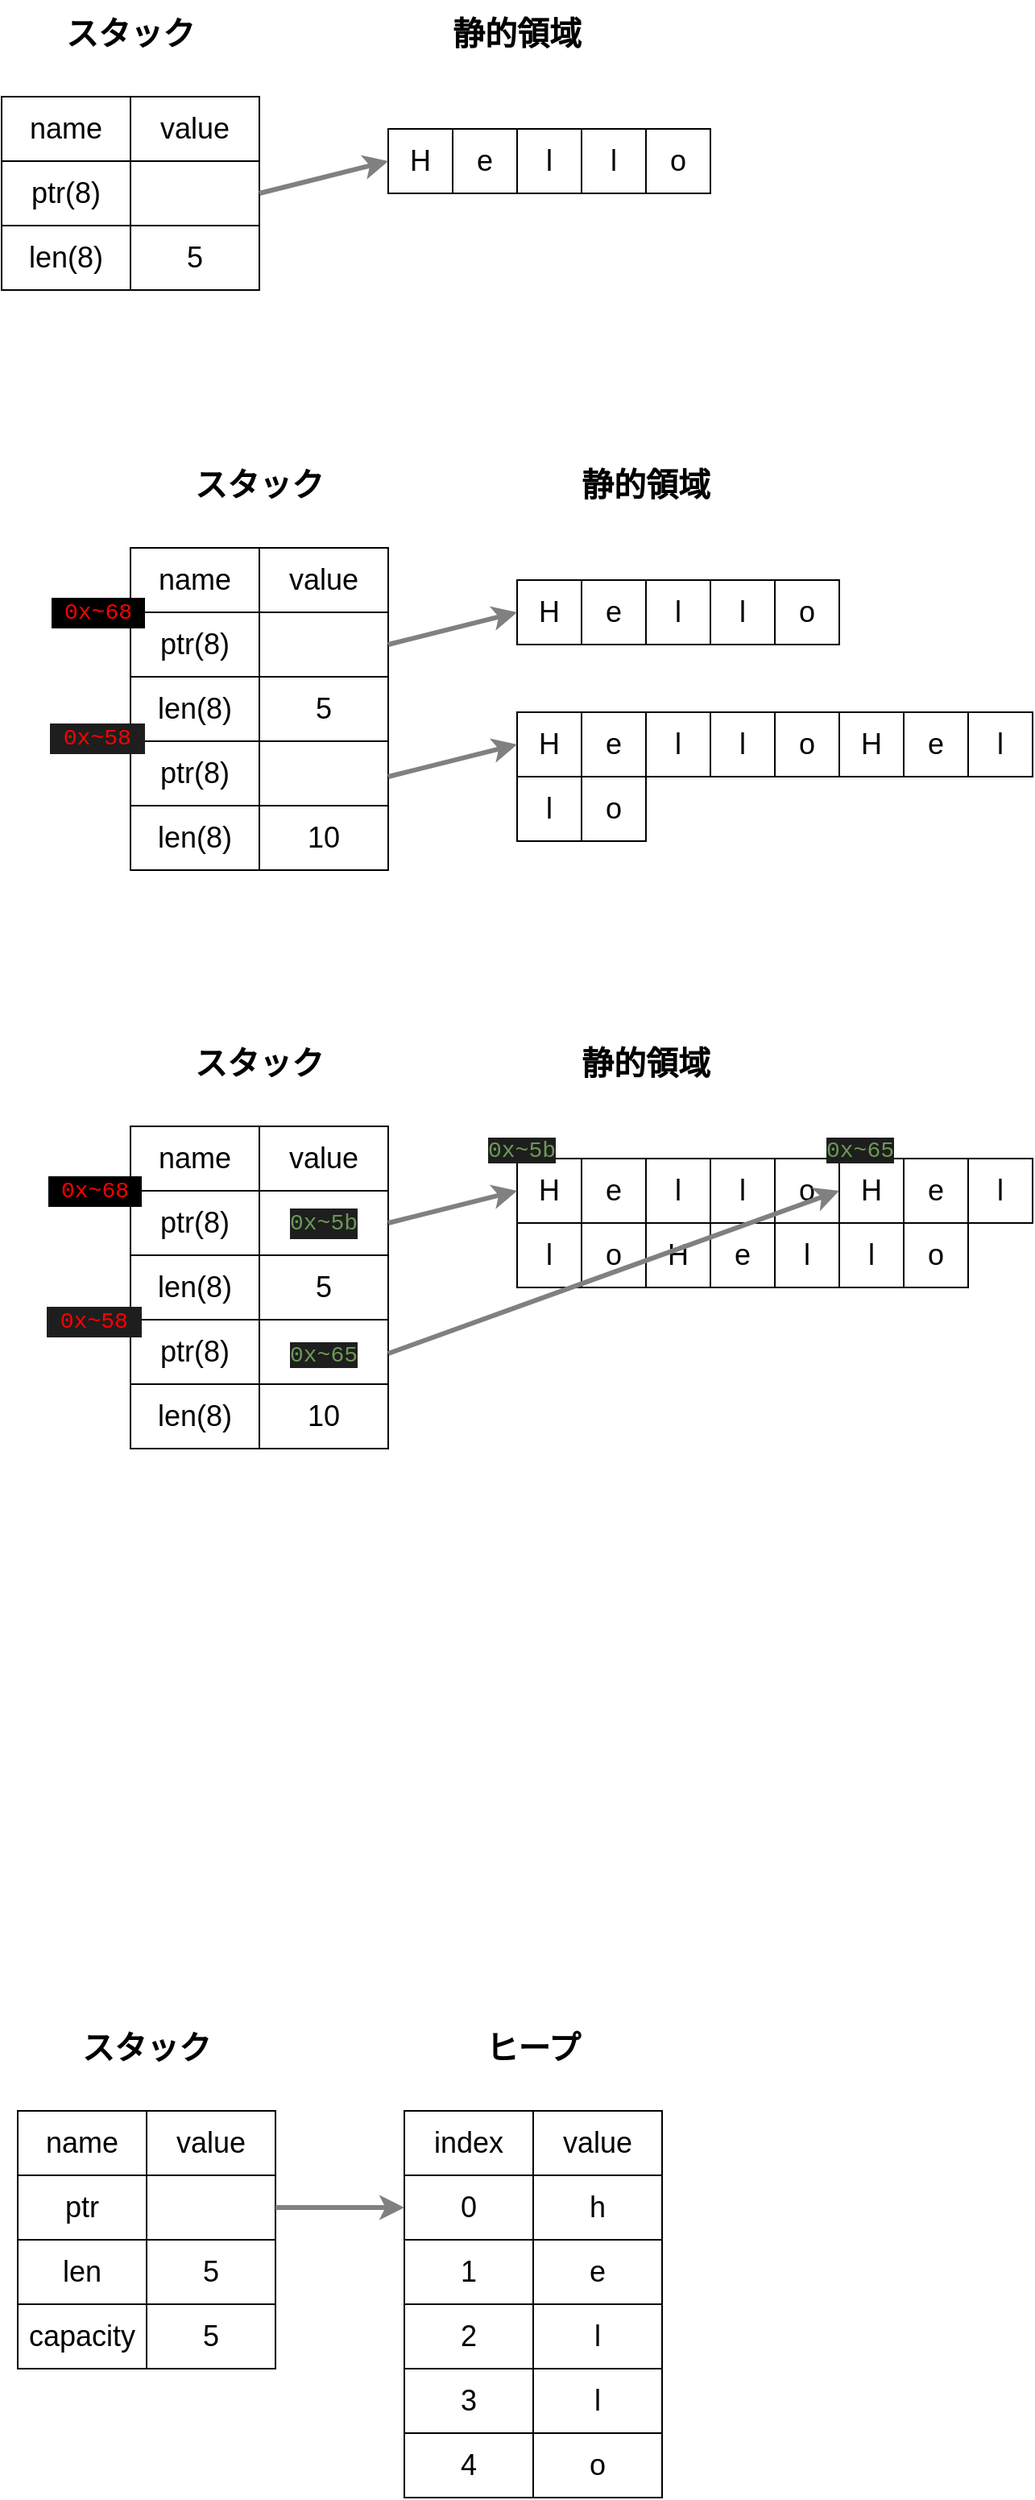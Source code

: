 <mxfile version="20.3.0" type="device"><diagram id="zS4W6ljIlVI0GxC6MDqh" name="ページ1"><mxGraphModel dx="782" dy="849" grid="1" gridSize="10" guides="1" tooltips="1" connect="1" arrows="1" fold="1" page="1" pageScale="1" pageWidth="827" pageHeight="1169" math="0" shadow="0"><root><mxCell id="0"/><mxCell id="1" parent="0"/><mxCell id="ZXPHXCJNHkGjTCaye1Q--1" value="name&lt;br style=&quot;font-size: 18px;&quot;&gt;" style="rounded=0;whiteSpace=wrap;html=1;fontSize=18;" parent="1" vertex="1"><mxGeometry x="90" y="1390" width="80" height="40" as="geometry"/></mxCell><mxCell id="ZXPHXCJNHkGjTCaye1Q--4" value="スタック" style="text;html=1;strokeColor=none;fillColor=none;align=center;verticalAlign=middle;whiteSpace=wrap;rounded=0;fontSize=20;fontStyle=1" parent="1" vertex="1"><mxGeometry x="90" y="1330" width="160" height="40" as="geometry"/></mxCell><mxCell id="ZXPHXCJNHkGjTCaye1Q--6" value="value" style="rounded=0;whiteSpace=wrap;html=1;fontSize=18;" parent="1" vertex="1"><mxGeometry x="170" y="1390" width="80" height="40" as="geometry"/></mxCell><mxCell id="ZXPHXCJNHkGjTCaye1Q--7" value="ptr" style="rounded=0;whiteSpace=wrap;html=1;fontSize=18;" parent="1" vertex="1"><mxGeometry x="90" y="1430" width="80" height="40" as="geometry"/></mxCell><mxCell id="ZXPHXCJNHkGjTCaye1Q--8" value="" style="rounded=0;whiteSpace=wrap;html=1;fontSize=18;" parent="1" vertex="1"><mxGeometry x="170" y="1430" width="80" height="40" as="geometry"/></mxCell><mxCell id="ZXPHXCJNHkGjTCaye1Q--9" value="len" style="rounded=0;whiteSpace=wrap;html=1;fontSize=18;" parent="1" vertex="1"><mxGeometry x="90" y="1470" width="80" height="40" as="geometry"/></mxCell><mxCell id="ZXPHXCJNHkGjTCaye1Q--10" value="5" style="rounded=0;whiteSpace=wrap;html=1;fontSize=18;" parent="1" vertex="1"><mxGeometry x="170" y="1470" width="80" height="40" as="geometry"/></mxCell><mxCell id="ZXPHXCJNHkGjTCaye1Q--11" value="capacity" style="rounded=0;whiteSpace=wrap;html=1;fontSize=18;" parent="1" vertex="1"><mxGeometry x="90" y="1510" width="80" height="40" as="geometry"/></mxCell><mxCell id="ZXPHXCJNHkGjTCaye1Q--14" value="5" style="rounded=0;whiteSpace=wrap;html=1;fontSize=18;" parent="1" vertex="1"><mxGeometry x="170" y="1510" width="80" height="40" as="geometry"/></mxCell><mxCell id="ZXPHXCJNHkGjTCaye1Q--15" value="ヒープ" style="text;html=1;strokeColor=none;fillColor=none;align=center;verticalAlign=middle;whiteSpace=wrap;rounded=0;fontSize=20;fontStyle=1" parent="1" vertex="1"><mxGeometry x="330" y="1330" width="160" height="40" as="geometry"/></mxCell><mxCell id="ZXPHXCJNHkGjTCaye1Q--16" value="index" style="rounded=0;whiteSpace=wrap;html=1;fontSize=18;" parent="1" vertex="1"><mxGeometry x="330" y="1390" width="80" height="40" as="geometry"/></mxCell><mxCell id="ZXPHXCJNHkGjTCaye1Q--17" value="value" style="rounded=0;whiteSpace=wrap;html=1;fontSize=18;" parent="1" vertex="1"><mxGeometry x="410" y="1390" width="80" height="40" as="geometry"/></mxCell><mxCell id="ZXPHXCJNHkGjTCaye1Q--18" value="0" style="rounded=0;whiteSpace=wrap;html=1;fontSize=18;" parent="1" vertex="1"><mxGeometry x="330" y="1430" width="80" height="40" as="geometry"/></mxCell><mxCell id="ZXPHXCJNHkGjTCaye1Q--19" value="h" style="rounded=0;whiteSpace=wrap;html=1;fontSize=18;" parent="1" vertex="1"><mxGeometry x="410" y="1430" width="80" height="40" as="geometry"/></mxCell><mxCell id="ZXPHXCJNHkGjTCaye1Q--20" value="1" style="rounded=0;whiteSpace=wrap;html=1;fontSize=18;" parent="1" vertex="1"><mxGeometry x="330" y="1470" width="80" height="40" as="geometry"/></mxCell><mxCell id="ZXPHXCJNHkGjTCaye1Q--21" value="e" style="rounded=0;whiteSpace=wrap;html=1;fontSize=18;" parent="1" vertex="1"><mxGeometry x="410" y="1470" width="80" height="40" as="geometry"/></mxCell><mxCell id="ZXPHXCJNHkGjTCaye1Q--22" value="2" style="rounded=0;whiteSpace=wrap;html=1;fontSize=18;" parent="1" vertex="1"><mxGeometry x="330" y="1510" width="80" height="40" as="geometry"/></mxCell><mxCell id="ZXPHXCJNHkGjTCaye1Q--23" value="l" style="rounded=0;whiteSpace=wrap;html=1;fontSize=18;" parent="1" vertex="1"><mxGeometry x="410" y="1510" width="80" height="40" as="geometry"/></mxCell><mxCell id="ZXPHXCJNHkGjTCaye1Q--24" value="3" style="rounded=0;whiteSpace=wrap;html=1;fontSize=18;" parent="1" vertex="1"><mxGeometry x="330" y="1550" width="80" height="40" as="geometry"/></mxCell><mxCell id="ZXPHXCJNHkGjTCaye1Q--25" value="l" style="rounded=0;whiteSpace=wrap;html=1;fontSize=18;" parent="1" vertex="1"><mxGeometry x="410" y="1550" width="80" height="40" as="geometry"/></mxCell><mxCell id="ZXPHXCJNHkGjTCaye1Q--26" value="4" style="rounded=0;whiteSpace=wrap;html=1;fontSize=18;" parent="1" vertex="1"><mxGeometry x="330" y="1590" width="80" height="40" as="geometry"/></mxCell><mxCell id="ZXPHXCJNHkGjTCaye1Q--27" value="o" style="rounded=0;whiteSpace=wrap;html=1;fontSize=18;" parent="1" vertex="1"><mxGeometry x="410" y="1590" width="80" height="40" as="geometry"/></mxCell><mxCell id="ZXPHXCJNHkGjTCaye1Q--28" value="" style="endArrow=classic;html=1;rounded=0;fontSize=18;exitX=1;exitY=0.5;exitDx=0;exitDy=0;entryX=0;entryY=0.5;entryDx=0;entryDy=0;strokeWidth=3;strokeColor=#808080;" parent="1" source="ZXPHXCJNHkGjTCaye1Q--8" target="ZXPHXCJNHkGjTCaye1Q--18" edge="1"><mxGeometry width="50" height="50" relative="1" as="geometry"><mxPoint x="390" y="1690" as="sourcePoint"/><mxPoint x="440" y="1640" as="targetPoint"/></mxGeometry></mxCell><mxCell id="dWXtiRq15ooGK0iZ07Gm-1" value="name&lt;br style=&quot;font-size: 18px;&quot;&gt;" style="rounded=0;whiteSpace=wrap;html=1;fontSize=18;" parent="1" vertex="1"><mxGeometry x="80" y="140" width="80" height="40" as="geometry"/></mxCell><mxCell id="dWXtiRq15ooGK0iZ07Gm-2" value="スタック" style="text;html=1;strokeColor=none;fillColor=none;align=center;verticalAlign=middle;whiteSpace=wrap;rounded=0;fontSize=20;fontStyle=1" parent="1" vertex="1"><mxGeometry x="80" y="80" width="160" height="40" as="geometry"/></mxCell><mxCell id="dWXtiRq15ooGK0iZ07Gm-3" value="value" style="rounded=0;whiteSpace=wrap;html=1;fontSize=18;" parent="1" vertex="1"><mxGeometry x="160" y="140" width="80" height="40" as="geometry"/></mxCell><mxCell id="dWXtiRq15ooGK0iZ07Gm-4" value="ptr(8)" style="rounded=0;whiteSpace=wrap;html=1;fontSize=18;" parent="1" vertex="1"><mxGeometry x="80" y="180" width="80" height="40" as="geometry"/></mxCell><mxCell id="dWXtiRq15ooGK0iZ07Gm-5" value="" style="rounded=0;whiteSpace=wrap;html=1;fontSize=18;" parent="1" vertex="1"><mxGeometry x="160" y="180" width="80" height="40" as="geometry"/></mxCell><mxCell id="dWXtiRq15ooGK0iZ07Gm-6" value="len(8)" style="rounded=0;whiteSpace=wrap;html=1;fontSize=18;" parent="1" vertex="1"><mxGeometry x="80" y="220" width="80" height="40" as="geometry"/></mxCell><mxCell id="dWXtiRq15ooGK0iZ07Gm-7" value="5" style="rounded=0;whiteSpace=wrap;html=1;fontSize=18;" parent="1" vertex="1"><mxGeometry x="160" y="220" width="80" height="40" as="geometry"/></mxCell><mxCell id="dWXtiRq15ooGK0iZ07Gm-10" value="静的領域" style="text;html=1;strokeColor=none;fillColor=none;align=center;verticalAlign=middle;whiteSpace=wrap;rounded=0;fontSize=20;fontStyle=1" parent="1" vertex="1"><mxGeometry x="320" y="80" width="160" height="40" as="geometry"/></mxCell><mxCell id="dWXtiRq15ooGK0iZ07Gm-13" value="H" style="rounded=0;whiteSpace=wrap;html=1;fontSize=18;" parent="1" vertex="1"><mxGeometry x="320" y="160" width="40" height="40" as="geometry"/></mxCell><mxCell id="dWXtiRq15ooGK0iZ07Gm-23" value="" style="endArrow=classic;html=1;rounded=0;fontSize=18;exitX=1;exitY=0.5;exitDx=0;exitDy=0;entryX=0;entryY=0.5;entryDx=0;entryDy=0;strokeWidth=3;strokeColor=#808080;" parent="1" source="dWXtiRq15ooGK0iZ07Gm-5" target="dWXtiRq15ooGK0iZ07Gm-13" edge="1"><mxGeometry width="50" height="50" relative="1" as="geometry"><mxPoint x="380" y="440" as="sourcePoint"/><mxPoint x="430" y="390" as="targetPoint"/></mxGeometry></mxCell><mxCell id="dWXtiRq15ooGK0iZ07Gm-24" value="e" style="rounded=0;whiteSpace=wrap;html=1;fontSize=18;" parent="1" vertex="1"><mxGeometry x="360" y="160" width="40" height="40" as="geometry"/></mxCell><mxCell id="dWXtiRq15ooGK0iZ07Gm-25" value="o" style="rounded=0;whiteSpace=wrap;html=1;fontSize=18;" parent="1" vertex="1"><mxGeometry x="480" y="160" width="40" height="40" as="geometry"/></mxCell><mxCell id="dWXtiRq15ooGK0iZ07Gm-26" value="l" style="rounded=0;whiteSpace=wrap;html=1;fontSize=18;" parent="1" vertex="1"><mxGeometry x="440" y="160" width="40" height="40" as="geometry"/></mxCell><mxCell id="dWXtiRq15ooGK0iZ07Gm-27" value="l" style="rounded=0;whiteSpace=wrap;html=1;fontSize=18;" parent="1" vertex="1"><mxGeometry x="400" y="160" width="40" height="40" as="geometry"/></mxCell><mxCell id="ghMarFrmEa91V6PD1wLy-1" value="name&lt;br style=&quot;font-size: 18px;&quot;&gt;" style="rounded=0;whiteSpace=wrap;html=1;fontSize=18;" parent="1" vertex="1"><mxGeometry x="160" y="420" width="80" height="40" as="geometry"/></mxCell><mxCell id="ghMarFrmEa91V6PD1wLy-2" value="スタック" style="text;html=1;strokeColor=none;fillColor=none;align=center;verticalAlign=middle;whiteSpace=wrap;rounded=0;fontSize=20;fontStyle=1" parent="1" vertex="1"><mxGeometry x="160" y="360" width="160" height="40" as="geometry"/></mxCell><mxCell id="ghMarFrmEa91V6PD1wLy-3" value="value" style="rounded=0;whiteSpace=wrap;html=1;fontSize=18;" parent="1" vertex="1"><mxGeometry x="240" y="420" width="80" height="40" as="geometry"/></mxCell><mxCell id="ghMarFrmEa91V6PD1wLy-4" value="ptr(8)" style="rounded=0;whiteSpace=wrap;html=1;fontSize=18;" parent="1" vertex="1"><mxGeometry x="160" y="460" width="80" height="40" as="geometry"/></mxCell><mxCell id="ghMarFrmEa91V6PD1wLy-5" value="" style="rounded=0;whiteSpace=wrap;html=1;fontSize=18;" parent="1" vertex="1"><mxGeometry x="240" y="460" width="80" height="40" as="geometry"/></mxCell><mxCell id="ghMarFrmEa91V6PD1wLy-6" value="len(8)" style="rounded=0;whiteSpace=wrap;html=1;fontSize=18;" parent="1" vertex="1"><mxGeometry x="160" y="500" width="80" height="40" as="geometry"/></mxCell><mxCell id="ghMarFrmEa91V6PD1wLy-7" value="5" style="rounded=0;whiteSpace=wrap;html=1;fontSize=18;" parent="1" vertex="1"><mxGeometry x="240" y="500" width="80" height="40" as="geometry"/></mxCell><mxCell id="ghMarFrmEa91V6PD1wLy-8" value="静的領域" style="text;html=1;strokeColor=none;fillColor=none;align=center;verticalAlign=middle;whiteSpace=wrap;rounded=0;fontSize=20;fontStyle=1" parent="1" vertex="1"><mxGeometry x="400" y="360" width="160" height="40" as="geometry"/></mxCell><mxCell id="ghMarFrmEa91V6PD1wLy-9" value="H" style="rounded=0;whiteSpace=wrap;html=1;fontSize=18;" parent="1" vertex="1"><mxGeometry x="400" y="440" width="40" height="40" as="geometry"/></mxCell><mxCell id="ghMarFrmEa91V6PD1wLy-10" value="" style="endArrow=classic;html=1;rounded=0;fontSize=18;exitX=1;exitY=0.5;exitDx=0;exitDy=0;entryX=0;entryY=0.5;entryDx=0;entryDy=0;strokeWidth=3;strokeColor=#808080;" parent="1" source="ghMarFrmEa91V6PD1wLy-5" target="ghMarFrmEa91V6PD1wLy-9" edge="1"><mxGeometry width="50" height="50" relative="1" as="geometry"><mxPoint x="460" y="720" as="sourcePoint"/><mxPoint x="510" y="670" as="targetPoint"/></mxGeometry></mxCell><mxCell id="ghMarFrmEa91V6PD1wLy-11" value="e" style="rounded=0;whiteSpace=wrap;html=1;fontSize=18;" parent="1" vertex="1"><mxGeometry x="440" y="440" width="40" height="40" as="geometry"/></mxCell><mxCell id="ghMarFrmEa91V6PD1wLy-12" value="o" style="rounded=0;whiteSpace=wrap;html=1;fontSize=18;" parent="1" vertex="1"><mxGeometry x="560" y="440" width="40" height="40" as="geometry"/></mxCell><mxCell id="ghMarFrmEa91V6PD1wLy-13" value="l" style="rounded=0;whiteSpace=wrap;html=1;fontSize=18;" parent="1" vertex="1"><mxGeometry x="520" y="440" width="40" height="40" as="geometry"/></mxCell><mxCell id="ghMarFrmEa91V6PD1wLy-14" value="l" style="rounded=0;whiteSpace=wrap;html=1;fontSize=18;" parent="1" vertex="1"><mxGeometry x="480" y="440" width="40" height="40" as="geometry"/></mxCell><mxCell id="ghMarFrmEa91V6PD1wLy-15" value="ptr(8)" style="rounded=0;whiteSpace=wrap;html=1;fontSize=18;" parent="1" vertex="1"><mxGeometry x="160" y="540" width="80" height="40" as="geometry"/></mxCell><mxCell id="ghMarFrmEa91V6PD1wLy-16" value="" style="rounded=0;whiteSpace=wrap;html=1;fontSize=18;" parent="1" vertex="1"><mxGeometry x="240" y="540" width="80" height="40" as="geometry"/></mxCell><mxCell id="ghMarFrmEa91V6PD1wLy-17" value="len(8)" style="rounded=0;whiteSpace=wrap;html=1;fontSize=18;" parent="1" vertex="1"><mxGeometry x="160" y="580" width="80" height="40" as="geometry"/></mxCell><mxCell id="ghMarFrmEa91V6PD1wLy-18" value="10" style="rounded=0;whiteSpace=wrap;html=1;fontSize=18;" parent="1" vertex="1"><mxGeometry x="240" y="580" width="80" height="40" as="geometry"/></mxCell><mxCell id="ghMarFrmEa91V6PD1wLy-19" value="H" style="rounded=0;whiteSpace=wrap;html=1;fontSize=18;" parent="1" vertex="1"><mxGeometry x="400" y="522" width="40" height="40" as="geometry"/></mxCell><mxCell id="ghMarFrmEa91V6PD1wLy-20" value="" style="endArrow=classic;html=1;rounded=0;fontSize=18;exitX=1;exitY=0.5;exitDx=0;exitDy=0;entryX=0;entryY=0.5;entryDx=0;entryDy=0;strokeWidth=3;strokeColor=#808080;" parent="1" target="ghMarFrmEa91V6PD1wLy-19" edge="1"><mxGeometry width="50" height="50" relative="1" as="geometry"><mxPoint x="320" y="562" as="sourcePoint"/><mxPoint x="510" y="752" as="targetPoint"/></mxGeometry></mxCell><mxCell id="ghMarFrmEa91V6PD1wLy-21" value="e" style="rounded=0;whiteSpace=wrap;html=1;fontSize=18;" parent="1" vertex="1"><mxGeometry x="440" y="522" width="40" height="40" as="geometry"/></mxCell><mxCell id="ghMarFrmEa91V6PD1wLy-22" value="o" style="rounded=0;whiteSpace=wrap;html=1;fontSize=18;" parent="1" vertex="1"><mxGeometry x="560" y="522" width="40" height="40" as="geometry"/></mxCell><mxCell id="ghMarFrmEa91V6PD1wLy-23" value="l" style="rounded=0;whiteSpace=wrap;html=1;fontSize=18;" parent="1" vertex="1"><mxGeometry x="520" y="522" width="40" height="40" as="geometry"/></mxCell><mxCell id="ghMarFrmEa91V6PD1wLy-24" value="l" style="rounded=0;whiteSpace=wrap;html=1;fontSize=18;" parent="1" vertex="1"><mxGeometry x="480" y="522" width="40" height="40" as="geometry"/></mxCell><mxCell id="ghMarFrmEa91V6PD1wLy-25" value="H" style="rounded=0;whiteSpace=wrap;html=1;fontSize=18;" parent="1" vertex="1"><mxGeometry x="600" y="522" width="40" height="40" as="geometry"/></mxCell><mxCell id="ghMarFrmEa91V6PD1wLy-26" value="l" style="rounded=0;whiteSpace=wrap;html=1;fontSize=18;" parent="1" vertex="1"><mxGeometry x="680" y="522" width="40" height="40" as="geometry"/></mxCell><mxCell id="ghMarFrmEa91V6PD1wLy-27" value="o" style="rounded=0;whiteSpace=wrap;html=1;fontSize=18;" parent="1" vertex="1"><mxGeometry x="440" y="562" width="40" height="40" as="geometry"/></mxCell><mxCell id="ghMarFrmEa91V6PD1wLy-28" value="l" style="rounded=0;whiteSpace=wrap;html=1;fontSize=18;" parent="1" vertex="1"><mxGeometry x="400" y="562" width="40" height="40" as="geometry"/></mxCell><mxCell id="ghMarFrmEa91V6PD1wLy-29" value="e" style="rounded=0;whiteSpace=wrap;html=1;fontSize=18;" parent="1" vertex="1"><mxGeometry x="640" y="522" width="40" height="40" as="geometry"/></mxCell><mxCell id="ghMarFrmEa91V6PD1wLy-32" value="&lt;div style=&quot;font-family: &amp;quot;Source Code Pro for Powerline&amp;quot;, Consolas, &amp;quot;Courier New&amp;quot;, monospace; font-size: 14px; line-height: 19px;&quot;&gt;&lt;span style=&quot;&quot;&gt;&amp;nbsp;0x~68&amp;nbsp;&lt;/span&gt;&lt;/div&gt;" style="text;html=1;strokeColor=none;fillColor=none;align=center;verticalAlign=middle;whiteSpace=wrap;rounded=0;labelBackgroundColor=#000000;fontColor=#FF0000;" parent="1" vertex="1"><mxGeometry x="110" y="445" width="60" height="30" as="geometry"/></mxCell><mxCell id="ghMarFrmEa91V6PD1wLy-33" value="&lt;div style=&quot;background-color: rgb(30, 30, 30); font-family: &amp;quot;Source Code Pro for Powerline&amp;quot;, Consolas, &amp;quot;Courier New&amp;quot;, monospace; font-weight: normal; font-size: 14px; line-height: 19px;&quot;&gt;&lt;div&gt;&lt;span style=&quot;&quot;&gt;&amp;nbsp;0x~58&amp;nbsp;&lt;/span&gt;&lt;/div&gt;&lt;/div&gt;" style="text;whiteSpace=wrap;html=1;fontColor=#FF0000;" parent="1" vertex="1"><mxGeometry x="107.5" y="522" width="49" height="40" as="geometry"/></mxCell><mxCell id="Y9Y6y59XlSOK7TXvjL5A-33" value="name&lt;br style=&quot;font-size: 18px;&quot;&gt;" style="rounded=0;whiteSpace=wrap;html=1;fontSize=18;" vertex="1" parent="1"><mxGeometry x="160" y="779" width="80" height="40" as="geometry"/></mxCell><mxCell id="Y9Y6y59XlSOK7TXvjL5A-34" value="スタック" style="text;html=1;strokeColor=none;fillColor=none;align=center;verticalAlign=middle;whiteSpace=wrap;rounded=0;fontSize=20;fontStyle=1" vertex="1" parent="1"><mxGeometry x="160" y="719" width="160" height="40" as="geometry"/></mxCell><mxCell id="Y9Y6y59XlSOK7TXvjL5A-35" value="value" style="rounded=0;whiteSpace=wrap;html=1;fontSize=18;" vertex="1" parent="1"><mxGeometry x="240" y="779" width="80" height="40" as="geometry"/></mxCell><mxCell id="Y9Y6y59XlSOK7TXvjL5A-36" value="ptr(8)" style="rounded=0;whiteSpace=wrap;html=1;fontSize=18;" vertex="1" parent="1"><mxGeometry x="160" y="819" width="80" height="40" as="geometry"/></mxCell><mxCell id="Y9Y6y59XlSOK7TXvjL5A-37" value="&lt;div style=&quot;background-color: rgb(30, 30, 30); font-family: &amp;quot;Source Code Pro for Powerline&amp;quot;, Consolas, &amp;quot;Courier New&amp;quot;, monospace; font-size: 14px; line-height: 19px;&quot;&gt;&lt;font color=&quot;#6a9955&quot;&gt;0x~5b&lt;/font&gt;&lt;/div&gt;" style="rounded=0;whiteSpace=wrap;html=1;fontSize=18;" vertex="1" parent="1"><mxGeometry x="240" y="819" width="80" height="40" as="geometry"/></mxCell><mxCell id="Y9Y6y59XlSOK7TXvjL5A-38" value="len(8)" style="rounded=0;whiteSpace=wrap;html=1;fontSize=18;" vertex="1" parent="1"><mxGeometry x="160" y="859" width="80" height="40" as="geometry"/></mxCell><mxCell id="Y9Y6y59XlSOK7TXvjL5A-39" value="5" style="rounded=0;whiteSpace=wrap;html=1;fontSize=18;" vertex="1" parent="1"><mxGeometry x="240" y="859" width="80" height="40" as="geometry"/></mxCell><mxCell id="Y9Y6y59XlSOK7TXvjL5A-40" value="静的領域" style="text;html=1;strokeColor=none;fillColor=none;align=center;verticalAlign=middle;whiteSpace=wrap;rounded=0;fontSize=20;fontStyle=1" vertex="1" parent="1"><mxGeometry x="400" y="719" width="160" height="40" as="geometry"/></mxCell><mxCell id="Y9Y6y59XlSOK7TXvjL5A-41" value="H" style="rounded=0;whiteSpace=wrap;html=1;fontSize=18;" vertex="1" parent="1"><mxGeometry x="400" y="799" width="40" height="40" as="geometry"/></mxCell><mxCell id="Y9Y6y59XlSOK7TXvjL5A-42" value="" style="endArrow=classic;html=1;rounded=0;fontSize=18;exitX=1;exitY=0.5;exitDx=0;exitDy=0;entryX=0;entryY=0.5;entryDx=0;entryDy=0;strokeWidth=3;strokeColor=#808080;" edge="1" parent="1" source="Y9Y6y59XlSOK7TXvjL5A-37" target="Y9Y6y59XlSOK7TXvjL5A-41"><mxGeometry width="50" height="50" relative="1" as="geometry"><mxPoint x="460" y="1079" as="sourcePoint"/><mxPoint x="510" y="1029" as="targetPoint"/></mxGeometry></mxCell><mxCell id="Y9Y6y59XlSOK7TXvjL5A-43" value="e" style="rounded=0;whiteSpace=wrap;html=1;fontSize=18;" vertex="1" parent="1"><mxGeometry x="440" y="799" width="40" height="40" as="geometry"/></mxCell><mxCell id="Y9Y6y59XlSOK7TXvjL5A-44" value="o" style="rounded=0;whiteSpace=wrap;html=1;fontSize=18;" vertex="1" parent="1"><mxGeometry x="560" y="799" width="40" height="40" as="geometry"/></mxCell><mxCell id="Y9Y6y59XlSOK7TXvjL5A-45" value="l" style="rounded=0;whiteSpace=wrap;html=1;fontSize=18;" vertex="1" parent="1"><mxGeometry x="520" y="799" width="40" height="40" as="geometry"/></mxCell><mxCell id="Y9Y6y59XlSOK7TXvjL5A-46" value="l" style="rounded=0;whiteSpace=wrap;html=1;fontSize=18;" vertex="1" parent="1"><mxGeometry x="480" y="799" width="40" height="40" as="geometry"/></mxCell><mxCell id="Y9Y6y59XlSOK7TXvjL5A-47" value="ptr(8)" style="rounded=0;whiteSpace=wrap;html=1;fontSize=18;" vertex="1" parent="1"><mxGeometry x="160" y="899" width="80" height="40" as="geometry"/></mxCell><mxCell id="Y9Y6y59XlSOK7TXvjL5A-48" value="&lt;span style=&quot;color: rgb(106, 153, 85); font-family: &amp;quot;Source Code Pro for Powerline&amp;quot;, Consolas, &amp;quot;Courier New&amp;quot;, monospace; font-size: 14px; font-style: normal; font-variant-ligatures: normal; font-variant-caps: normal; font-weight: 400; letter-spacing: normal; orphans: 2; text-align: center; text-indent: 0px; text-transform: none; widows: 2; word-spacing: 0px; -webkit-text-stroke-width: 0px; background-color: rgb(30, 30, 30); text-decoration-thickness: initial; text-decoration-style: initial; text-decoration-color: initial; float: none; display: inline !important;&quot;&gt;0x~65&lt;br&gt;&lt;/span&gt;" style="rounded=0;whiteSpace=wrap;html=1;fontSize=18;" vertex="1" parent="1"><mxGeometry x="240" y="899" width="80" height="40" as="geometry"/></mxCell><mxCell id="Y9Y6y59XlSOK7TXvjL5A-49" value="len(8)" style="rounded=0;whiteSpace=wrap;html=1;fontSize=18;" vertex="1" parent="1"><mxGeometry x="160" y="939" width="80" height="40" as="geometry"/></mxCell><mxCell id="Y9Y6y59XlSOK7TXvjL5A-50" value="10" style="rounded=0;whiteSpace=wrap;html=1;fontSize=18;" vertex="1" parent="1"><mxGeometry x="240" y="939" width="80" height="40" as="geometry"/></mxCell><mxCell id="Y9Y6y59XlSOK7TXvjL5A-51" value="H" style="rounded=0;whiteSpace=wrap;html=1;fontSize=18;" vertex="1" parent="1"><mxGeometry x="600" y="799" width="40" height="40" as="geometry"/></mxCell><mxCell id="Y9Y6y59XlSOK7TXvjL5A-53" value="e" style="rounded=0;whiteSpace=wrap;html=1;fontSize=18;" vertex="1" parent="1"><mxGeometry x="640" y="799" width="40" height="40" as="geometry"/></mxCell><mxCell id="Y9Y6y59XlSOK7TXvjL5A-54" value="o" style="rounded=0;whiteSpace=wrap;html=1;fontSize=18;" vertex="1" parent="1"><mxGeometry x="440" y="839" width="40" height="40" as="geometry"/></mxCell><mxCell id="Y9Y6y59XlSOK7TXvjL5A-55" value="l" style="rounded=0;whiteSpace=wrap;html=1;fontSize=18;" vertex="1" parent="1"><mxGeometry x="400" y="839" width="40" height="40" as="geometry"/></mxCell><mxCell id="Y9Y6y59XlSOK7TXvjL5A-56" value="l" style="rounded=0;whiteSpace=wrap;html=1;fontSize=18;" vertex="1" parent="1"><mxGeometry x="680" y="799" width="40" height="40" as="geometry"/></mxCell><mxCell id="Y9Y6y59XlSOK7TXvjL5A-58" value="l" style="rounded=0;whiteSpace=wrap;html=1;fontSize=18;" vertex="1" parent="1"><mxGeometry x="560" y="839" width="40" height="40" as="geometry"/></mxCell><mxCell id="Y9Y6y59XlSOK7TXvjL5A-59" value="o" style="rounded=0;whiteSpace=wrap;html=1;fontSize=18;" vertex="1" parent="1"><mxGeometry x="640" y="839" width="40" height="40" as="geometry"/></mxCell><mxCell id="Y9Y6y59XlSOK7TXvjL5A-60" value="l" style="rounded=0;whiteSpace=wrap;html=1;fontSize=18;" vertex="1" parent="1"><mxGeometry x="600" y="839" width="40" height="40" as="geometry"/></mxCell><mxCell id="Y9Y6y59XlSOK7TXvjL5A-61" value="e" style="rounded=0;whiteSpace=wrap;html=1;fontSize=18;" vertex="1" parent="1"><mxGeometry x="520" y="839" width="40" height="40" as="geometry"/></mxCell><mxCell id="Y9Y6y59XlSOK7TXvjL5A-64" value="&lt;span style=&quot;color: rgb(106, 153, 85); font-family: &amp;quot;Source Code Pro for Powerline&amp;quot;, Consolas, &amp;quot;Courier New&amp;quot;, monospace; font-size: 14px; font-style: normal; font-variant-ligatures: normal; font-variant-caps: normal; font-weight: 400; letter-spacing: normal; orphans: 2; text-align: center; text-indent: 0px; text-transform: none; widows: 2; word-spacing: 0px; -webkit-text-stroke-width: 0px; background-color: rgb(30, 30, 30); text-decoration-thickness: initial; text-decoration-style: initial; text-decoration-color: initial; float: none; display: inline !important;&quot;&gt;0x~5b&lt;/span&gt;" style="text;whiteSpace=wrap;html=1;" vertex="1" parent="1"><mxGeometry x="380" y="779" width="80" height="40" as="geometry"/></mxCell><mxCell id="Y9Y6y59XlSOK7TXvjL5A-57" value="H" style="rounded=0;whiteSpace=wrap;html=1;fontSize=18;" vertex="1" parent="1"><mxGeometry x="480" y="839" width="40" height="40" as="geometry"/></mxCell><mxCell id="Y9Y6y59XlSOK7TXvjL5A-52" value="" style="endArrow=classic;html=1;rounded=0;fontSize=18;entryX=0;entryY=0.5;entryDx=0;entryDy=0;strokeWidth=3;strokeColor=#808080;startArrow=none;" edge="1" parent="1" target="Y9Y6y59XlSOK7TXvjL5A-51"><mxGeometry width="50" height="50" relative="1" as="geometry"><mxPoint x="320" y="920" as="sourcePoint"/><mxPoint x="510" y="1111" as="targetPoint"/></mxGeometry></mxCell><mxCell id="Y9Y6y59XlSOK7TXvjL5A-66" value="&lt;span style=&quot;color: rgb(106, 153, 85); font-family: &amp;quot;Source Code Pro for Powerline&amp;quot;, Consolas, &amp;quot;Courier New&amp;quot;, monospace; font-size: 14px; font-style: normal; font-variant-ligatures: normal; font-variant-caps: normal; font-weight: 400; letter-spacing: normal; orphans: 2; text-align: center; text-indent: 0px; text-transform: none; widows: 2; word-spacing: 0px; -webkit-text-stroke-width: 0px; background-color: rgb(30, 30, 30); text-decoration-thickness: initial; text-decoration-style: initial; text-decoration-color: initial; float: none; display: inline !important;&quot;&gt;0x~65&lt;/span&gt;" style="text;whiteSpace=wrap;html=1;" vertex="1" parent="1"><mxGeometry x="590" y="779" width="80" height="40" as="geometry"/></mxCell><mxCell id="Y9Y6y59XlSOK7TXvjL5A-67" value="&lt;div style=&quot;font-family: &amp;quot;Source Code Pro for Powerline&amp;quot;, Consolas, &amp;quot;Courier New&amp;quot;, monospace; font-size: 14px; line-height: 19px;&quot;&gt;&lt;span style=&quot;&quot;&gt;&amp;nbsp;0x~68&amp;nbsp;&lt;/span&gt;&lt;/div&gt;" style="text;html=1;strokeColor=none;fillColor=none;align=center;verticalAlign=middle;whiteSpace=wrap;rounded=0;labelBackgroundColor=#000000;fontColor=#FF0000;" vertex="1" parent="1"><mxGeometry x="107.5" y="804" width="60" height="30" as="geometry"/></mxCell><mxCell id="Y9Y6y59XlSOK7TXvjL5A-69" value="&lt;div style=&quot;background-color: rgb(30, 30, 30); font-family: &amp;quot;Source Code Pro for Powerline&amp;quot;, Consolas, &amp;quot;Courier New&amp;quot;, monospace; font-weight: normal; font-size: 14px; line-height: 19px;&quot;&gt;&lt;div&gt;&lt;span style=&quot;&quot;&gt;&amp;nbsp;0x~58&amp;nbsp;&lt;/span&gt;&lt;/div&gt;&lt;/div&gt;" style="text;whiteSpace=wrap;html=1;fontColor=#FF0000;" vertex="1" parent="1"><mxGeometry x="106" y="884" width="62.5" height="40" as="geometry"/></mxCell></root></mxGraphModel></diagram></mxfile>